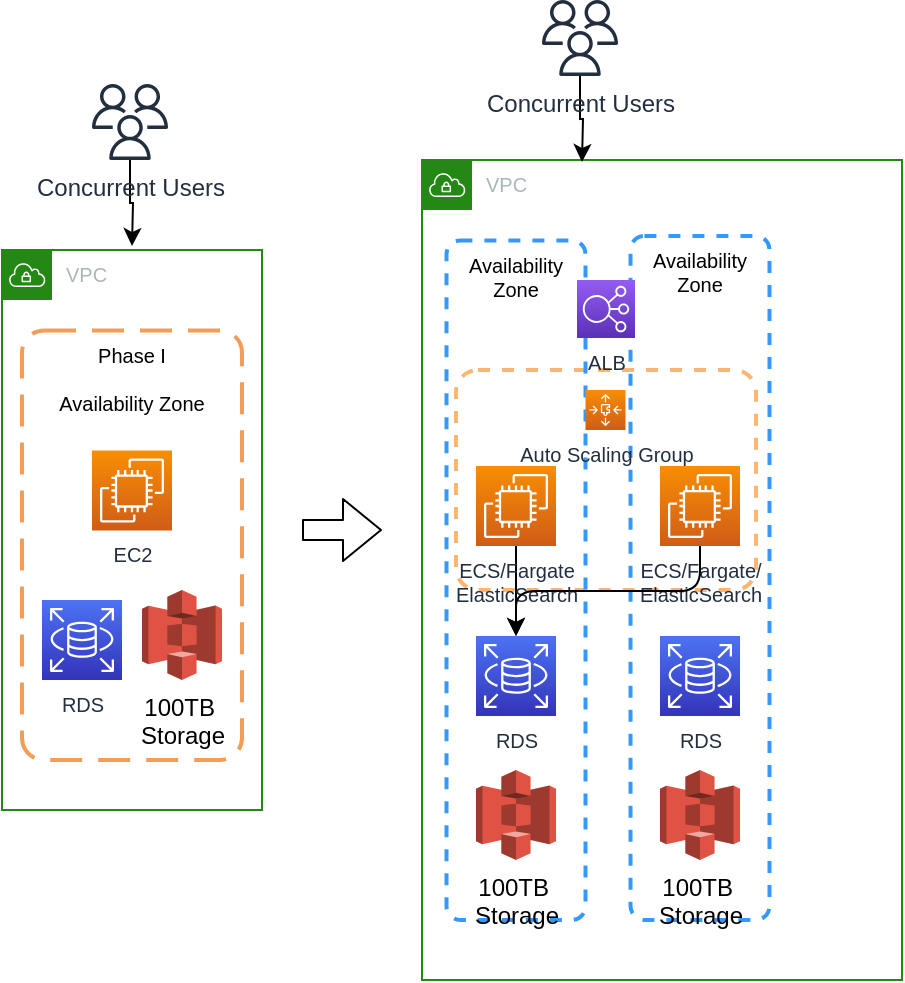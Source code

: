 <mxfile version="14.8.0" type="github">
  <diagram id="b0GikksUZOuk0snxxLBZ" name="Page-1">
    <mxGraphModel dx="768" dy="427" grid="1" gridSize="10" guides="1" tooltips="1" connect="1" arrows="1" fold="1" page="1" pageScale="1" pageWidth="850" pageHeight="1100" math="0" shadow="0">
      <root>
        <mxCell id="0" />
        <mxCell id="1" parent="0" />
        <mxCell id="Zqla-DL0ByIiepzGw1xJ-9" value="VPC" style="points=[[0,0],[0.25,0],[0.5,0],[0.75,0],[1,0],[1,0.25],[1,0.5],[1,0.75],[1,1],[0.75,1],[0.5,1],[0.25,1],[0,1],[0,0.75],[0,0.5],[0,0.25]];outlineConnect=0;gradientColor=none;html=1;whiteSpace=wrap;fontSize=10;fontStyle=0;shape=mxgraph.aws4.group;grIcon=mxgraph.aws4.group_vpc;strokeColor=#248814;fillColor=none;verticalAlign=top;align=left;spacingLeft=30;fontColor=#AAB7B8;dashed=0;" vertex="1" parent="1">
          <mxGeometry x="240" y="110" width="240" height="410" as="geometry" />
        </mxCell>
        <mxCell id="Zqla-DL0ByIiepzGw1xJ-1" value="VPC" style="points=[[0,0],[0.25,0],[0.5,0],[0.75,0],[1,0],[1,0.25],[1,0.5],[1,0.75],[1,1],[0.75,1],[0.5,1],[0.25,1],[0,1],[0,0.75],[0,0.5],[0,0.25]];outlineConnect=0;gradientColor=none;html=1;whiteSpace=wrap;fontSize=10;fontStyle=0;shape=mxgraph.aws4.group;grIcon=mxgraph.aws4.group_vpc;strokeColor=#248814;fillColor=none;verticalAlign=top;align=left;spacingLeft=30;fontColor=#AAB7B8;dashed=0;" vertex="1" parent="1">
          <mxGeometry x="30" y="155" width="130" height="280" as="geometry" />
        </mxCell>
        <mxCell id="Zqla-DL0ByIiepzGw1xJ-4" value="Phase I&#xa;&#xa;Availability Zone" style="rounded=1;arcSize=10;dashed=1;strokeColor=#F59D56;fillColor=none;gradientColor=none;dashPattern=8 4;strokeWidth=2;verticalAlign=top;fontSize=10;" vertex="1" parent="1">
          <mxGeometry x="40" y="195.25" width="110" height="214.75" as="geometry" />
        </mxCell>
        <mxCell id="Zqla-DL0ByIiepzGw1xJ-2" value="EC2" style="points=[[0,0,0],[0.25,0,0],[0.5,0,0],[0.75,0,0],[1,0,0],[0,1,0],[0.25,1,0],[0.5,1,0],[0.75,1,0],[1,1,0],[0,0.25,0],[0,0.5,0],[0,0.75,0],[1,0.25,0],[1,0.5,0],[1,0.75,0]];outlineConnect=0;fontColor=#232F3E;gradientColor=#F78E04;gradientDirection=north;fillColor=#D05C17;strokeColor=#ffffff;dashed=0;verticalLabelPosition=bottom;verticalAlign=top;align=center;html=1;fontSize=10;fontStyle=0;aspect=fixed;shape=mxgraph.aws4.resourceIcon;resIcon=mxgraph.aws4.ec2;" vertex="1" parent="1">
          <mxGeometry x="75" y="255.25" width="40" height="40" as="geometry" />
        </mxCell>
        <mxCell id="Zqla-DL0ByIiepzGw1xJ-3" value="RDS" style="points=[[0,0,0],[0.25,0,0],[0.5,0,0],[0.75,0,0],[1,0,0],[0,1,0],[0.25,1,0],[0.5,1,0],[0.75,1,0],[1,1,0],[0,0.25,0],[0,0.5,0],[0,0.75,0],[1,0.25,0],[1,0.5,0],[1,0.75,0]];outlineConnect=0;fontColor=#232F3E;gradientColor=#4D72F3;gradientDirection=north;fillColor=#3334B9;strokeColor=#ffffff;dashed=0;verticalLabelPosition=bottom;verticalAlign=top;align=center;html=1;fontSize=10;fontStyle=0;aspect=fixed;shape=mxgraph.aws4.resourceIcon;resIcon=mxgraph.aws4.rds;" vertex="1" parent="1">
          <mxGeometry x="50" y="330" width="40" height="40" as="geometry" />
        </mxCell>
        <mxCell id="Zqla-DL0ByIiepzGw1xJ-5" value="" style="shape=flexArrow;endArrow=classic;html=1;" edge="1" parent="1">
          <mxGeometry width="50" height="50" relative="1" as="geometry">
            <mxPoint x="180" y="295" as="sourcePoint" />
            <mxPoint x="220" y="295" as="targetPoint" />
          </mxGeometry>
        </mxCell>
        <mxCell id="Zqla-DL0ByIiepzGw1xJ-6" value="Availability &#xa;Zone" style="rounded=1;arcSize=10;dashed=1;fillColor=none;gradientColor=none;strokeWidth=2;verticalAlign=top;fontSize=10;strokeColor=#3399FF;" vertex="1" parent="1">
          <mxGeometry x="344.25" y="148" width="69.5" height="342" as="geometry" />
        </mxCell>
        <mxCell id="Zqla-DL0ByIiepzGw1xJ-7" value="" style="rounded=1;arcSize=10;dashed=1;fillColor=none;gradientColor=none;strokeWidth=2;fontSize=10;verticalAlign=top;strokeColor=#FFB570;" vertex="1" parent="1">
          <mxGeometry x="257" y="215" width="150" height="110" as="geometry" />
        </mxCell>
        <mxCell id="Zqla-DL0ByIiepzGw1xJ-8" value="Availability &#xa;Zone" style="rounded=1;arcSize=10;dashed=1;fillColor=none;gradientColor=none;strokeWidth=2;verticalAlign=top;fontSize=10;strokeColor=#3399FF;" vertex="1" parent="1">
          <mxGeometry x="252.25" y="150.25" width="69.5" height="339.75" as="geometry" />
        </mxCell>
        <mxCell id="Zqla-DL0ByIiepzGw1xJ-10" value="" style="edgeStyle=orthogonalEdgeStyle;rounded=0;orthogonalLoop=1;jettySize=auto;html=1;fontSize=10;" edge="1" parent="1" source="Zqla-DL0ByIiepzGw1xJ-11" target="Zqla-DL0ByIiepzGw1xJ-12">
          <mxGeometry relative="1" as="geometry" />
        </mxCell>
        <mxCell id="Zqla-DL0ByIiepzGw1xJ-11" value="ECS/Fargate&lt;br&gt;ElasticSearch" style="points=[[0,0,0],[0.25,0,0],[0.5,0,0],[0.75,0,0],[1,0,0],[0,1,0],[0.25,1,0],[0.5,1,0],[0.75,1,0],[1,1,0],[0,0.25,0],[0,0.5,0],[0,0.75,0],[1,0.25,0],[1,0.5,0],[1,0.75,0]];outlineConnect=0;fontColor=#232F3E;gradientColor=#F78E04;gradientDirection=north;fillColor=#D05C17;strokeColor=#ffffff;dashed=0;verticalLabelPosition=bottom;verticalAlign=top;align=center;html=1;fontSize=10;fontStyle=0;aspect=fixed;shape=mxgraph.aws4.resourceIcon;resIcon=mxgraph.aws4.ec2;" vertex="1" parent="1">
          <mxGeometry x="267" y="263" width="40" height="40" as="geometry" />
        </mxCell>
        <mxCell id="Zqla-DL0ByIiepzGw1xJ-12" value="RDS" style="points=[[0,0,0],[0.25,0,0],[0.5,0,0],[0.75,0,0],[1,0,0],[0,1,0],[0.25,1,0],[0.5,1,0],[0.75,1,0],[1,1,0],[0,0.25,0],[0,0.5,0],[0,0.75,0],[1,0.25,0],[1,0.5,0],[1,0.75,0]];outlineConnect=0;fontColor=#232F3E;gradientColor=#4D72F3;gradientDirection=north;fillColor=#3334B9;strokeColor=#ffffff;dashed=0;verticalLabelPosition=bottom;verticalAlign=top;align=center;html=1;fontSize=10;fontStyle=0;aspect=fixed;shape=mxgraph.aws4.resourceIcon;resIcon=mxgraph.aws4.rds;" vertex="1" parent="1">
          <mxGeometry x="267" y="348" width="40" height="40" as="geometry" />
        </mxCell>
        <mxCell id="Zqla-DL0ByIiepzGw1xJ-13" value="ECS/Fargate/&lt;br&gt;ElasticSearch" style="points=[[0,0,0],[0.25,0,0],[0.5,0,0],[0.75,0,0],[1,0,0],[0,1,0],[0.25,1,0],[0.5,1,0],[0.75,1,0],[1,1,0],[0,0.25,0],[0,0.5,0],[0,0.75,0],[1,0.25,0],[1,0.5,0],[1,0.75,0]];outlineConnect=0;fontColor=#232F3E;gradientColor=#F78E04;gradientDirection=north;fillColor=#D05C17;strokeColor=#ffffff;dashed=0;verticalLabelPosition=bottom;verticalAlign=top;align=center;html=1;fontSize=10;fontStyle=0;aspect=fixed;shape=mxgraph.aws4.resourceIcon;resIcon=mxgraph.aws4.ec2;" vertex="1" parent="1">
          <mxGeometry x="359" y="263" width="40" height="40" as="geometry" />
        </mxCell>
        <mxCell id="Zqla-DL0ByIiepzGw1xJ-14" value="RDS" style="points=[[0,0,0],[0.25,0,0],[0.5,0,0],[0.75,0,0],[1,0,0],[0,1,0],[0.25,1,0],[0.5,1,0],[0.75,1,0],[1,1,0],[0,0.25,0],[0,0.5,0],[0,0.75,0],[1,0.25,0],[1,0.5,0],[1,0.75,0]];outlineConnect=0;fontColor=#232F3E;gradientColor=#4D72F3;gradientDirection=north;fillColor=#3334B9;strokeColor=#ffffff;dashed=0;verticalLabelPosition=bottom;verticalAlign=top;align=center;html=1;fontSize=10;fontStyle=0;aspect=fixed;shape=mxgraph.aws4.resourceIcon;resIcon=mxgraph.aws4.rds;" vertex="1" parent="1">
          <mxGeometry x="359" y="348" width="40" height="40" as="geometry" />
        </mxCell>
        <mxCell id="Zqla-DL0ByIiepzGw1xJ-15" value="ALB" style="points=[[0,0,0],[0.25,0,0],[0.5,0,0],[0.75,0,0],[1,0,0],[0,1,0],[0.25,1,0],[0.5,1,0],[0.75,1,0],[1,1,0],[0,0.25,0],[0,0.5,0],[0,0.75,0],[1,0.25,0],[1,0.5,0],[1,0.75,0]];outlineConnect=0;fontColor=#232F3E;gradientColor=#945DF2;gradientDirection=north;fillColor=#5A30B5;strokeColor=#ffffff;dashed=0;verticalLabelPosition=bottom;verticalAlign=top;align=center;html=1;fontSize=10;fontStyle=0;aspect=fixed;shape=mxgraph.aws4.resourceIcon;resIcon=mxgraph.aws4.elastic_load_balancing;" vertex="1" parent="1">
          <mxGeometry x="317.5" y="170" width="29" height="29" as="geometry" />
        </mxCell>
        <mxCell id="Zqla-DL0ByIiepzGw1xJ-16" value="Auto Scaling Group" style="points=[[0,0,0],[0.25,0,0],[0.5,0,0],[0.75,0,0],[1,0,0],[0,1,0],[0.25,1,0],[0.5,1,0],[0.75,1,0],[1,1,0],[0,0.25,0],[0,0.5,0],[0,0.75,0],[1,0.25,0],[1,0.5,0],[1,0.75,0]];outlineConnect=0;fontColor=#232F3E;gradientColor=#F78E04;gradientDirection=north;fillColor=#D05C17;strokeColor=#ffffff;dashed=0;verticalLabelPosition=bottom;verticalAlign=top;align=center;html=1;fontSize=10;fontStyle=0;aspect=fixed;shape=mxgraph.aws4.resourceIcon;resIcon=mxgraph.aws4.auto_scaling3;" vertex="1" parent="1">
          <mxGeometry x="321.75" y="225" width="20" height="20" as="geometry" />
        </mxCell>
        <mxCell id="Zqla-DL0ByIiepzGw1xJ-17" value="" style="edgeStyle=elbowEdgeStyle;elbow=vertical;endArrow=classic;html=1;fontSize=10;exitX=0.5;exitY=1;exitDx=0;exitDy=0;exitPerimeter=0;entryX=0.5;entryY=0;entryDx=0;entryDy=0;entryPerimeter=0;" edge="1" parent="1" source="Zqla-DL0ByIiepzGw1xJ-13" target="Zqla-DL0ByIiepzGw1xJ-12">
          <mxGeometry width="50" height="50" relative="1" as="geometry">
            <mxPoint x="367" y="290" as="sourcePoint" />
            <mxPoint x="417" y="240" as="targetPoint" />
          </mxGeometry>
        </mxCell>
        <mxCell id="Zqla-DL0ByIiepzGw1xJ-19" value="100TB&amp;nbsp;&lt;br&gt;Storage" style="outlineConnect=0;dashed=0;verticalLabelPosition=bottom;verticalAlign=top;align=center;html=1;shape=mxgraph.aws3.s3;fillColor=#E05243;gradientColor=none;" vertex="1" parent="1">
          <mxGeometry x="100" y="325" width="40" height="45" as="geometry" />
        </mxCell>
        <mxCell id="Zqla-DL0ByIiepzGw1xJ-21" value="" style="edgeStyle=orthogonalEdgeStyle;rounded=0;orthogonalLoop=1;jettySize=auto;html=1;" edge="1" parent="1" source="Zqla-DL0ByIiepzGw1xJ-20">
          <mxGeometry relative="1" as="geometry">
            <mxPoint x="95" y="153" as="targetPoint" />
          </mxGeometry>
        </mxCell>
        <mxCell id="Zqla-DL0ByIiepzGw1xJ-20" value="Concurrent Users" style="outlineConnect=0;fontColor=#232F3E;gradientColor=none;fillColor=#232F3E;strokeColor=none;dashed=0;verticalLabelPosition=bottom;verticalAlign=top;align=center;html=1;fontSize=12;fontStyle=0;aspect=fixed;pointerEvents=1;shape=mxgraph.aws4.users;" vertex="1" parent="1">
          <mxGeometry x="75" y="72" width="38" height="38" as="geometry" />
        </mxCell>
        <mxCell id="Zqla-DL0ByIiepzGw1xJ-22" value="" style="edgeStyle=orthogonalEdgeStyle;rounded=0;orthogonalLoop=1;jettySize=auto;html=1;" edge="1" parent="1" source="Zqla-DL0ByIiepzGw1xJ-23">
          <mxGeometry relative="1" as="geometry">
            <mxPoint x="320" y="111" as="targetPoint" />
          </mxGeometry>
        </mxCell>
        <mxCell id="Zqla-DL0ByIiepzGw1xJ-23" value="Concurrent Users" style="outlineConnect=0;fontColor=#232F3E;gradientColor=none;fillColor=#232F3E;strokeColor=none;dashed=0;verticalLabelPosition=bottom;verticalAlign=top;align=center;html=1;fontSize=12;fontStyle=0;aspect=fixed;pointerEvents=1;shape=mxgraph.aws4.users;" vertex="1" parent="1">
          <mxGeometry x="300" y="30" width="38" height="38" as="geometry" />
        </mxCell>
        <mxCell id="Zqla-DL0ByIiepzGw1xJ-24" value="100TB&amp;nbsp;&lt;br&gt;Storage" style="outlineConnect=0;dashed=0;verticalLabelPosition=bottom;verticalAlign=top;align=center;html=1;shape=mxgraph.aws3.s3;fillColor=#E05243;gradientColor=none;" vertex="1" parent="1">
          <mxGeometry x="267" y="415" width="40" height="45" as="geometry" />
        </mxCell>
        <mxCell id="Zqla-DL0ByIiepzGw1xJ-25" value="100TB&amp;nbsp;&lt;br&gt;Storage" style="outlineConnect=0;dashed=0;verticalLabelPosition=bottom;verticalAlign=top;align=center;html=1;shape=mxgraph.aws3.s3;fillColor=#E05243;gradientColor=none;" vertex="1" parent="1">
          <mxGeometry x="359" y="415" width="40" height="45" as="geometry" />
        </mxCell>
      </root>
    </mxGraphModel>
  </diagram>
</mxfile>
